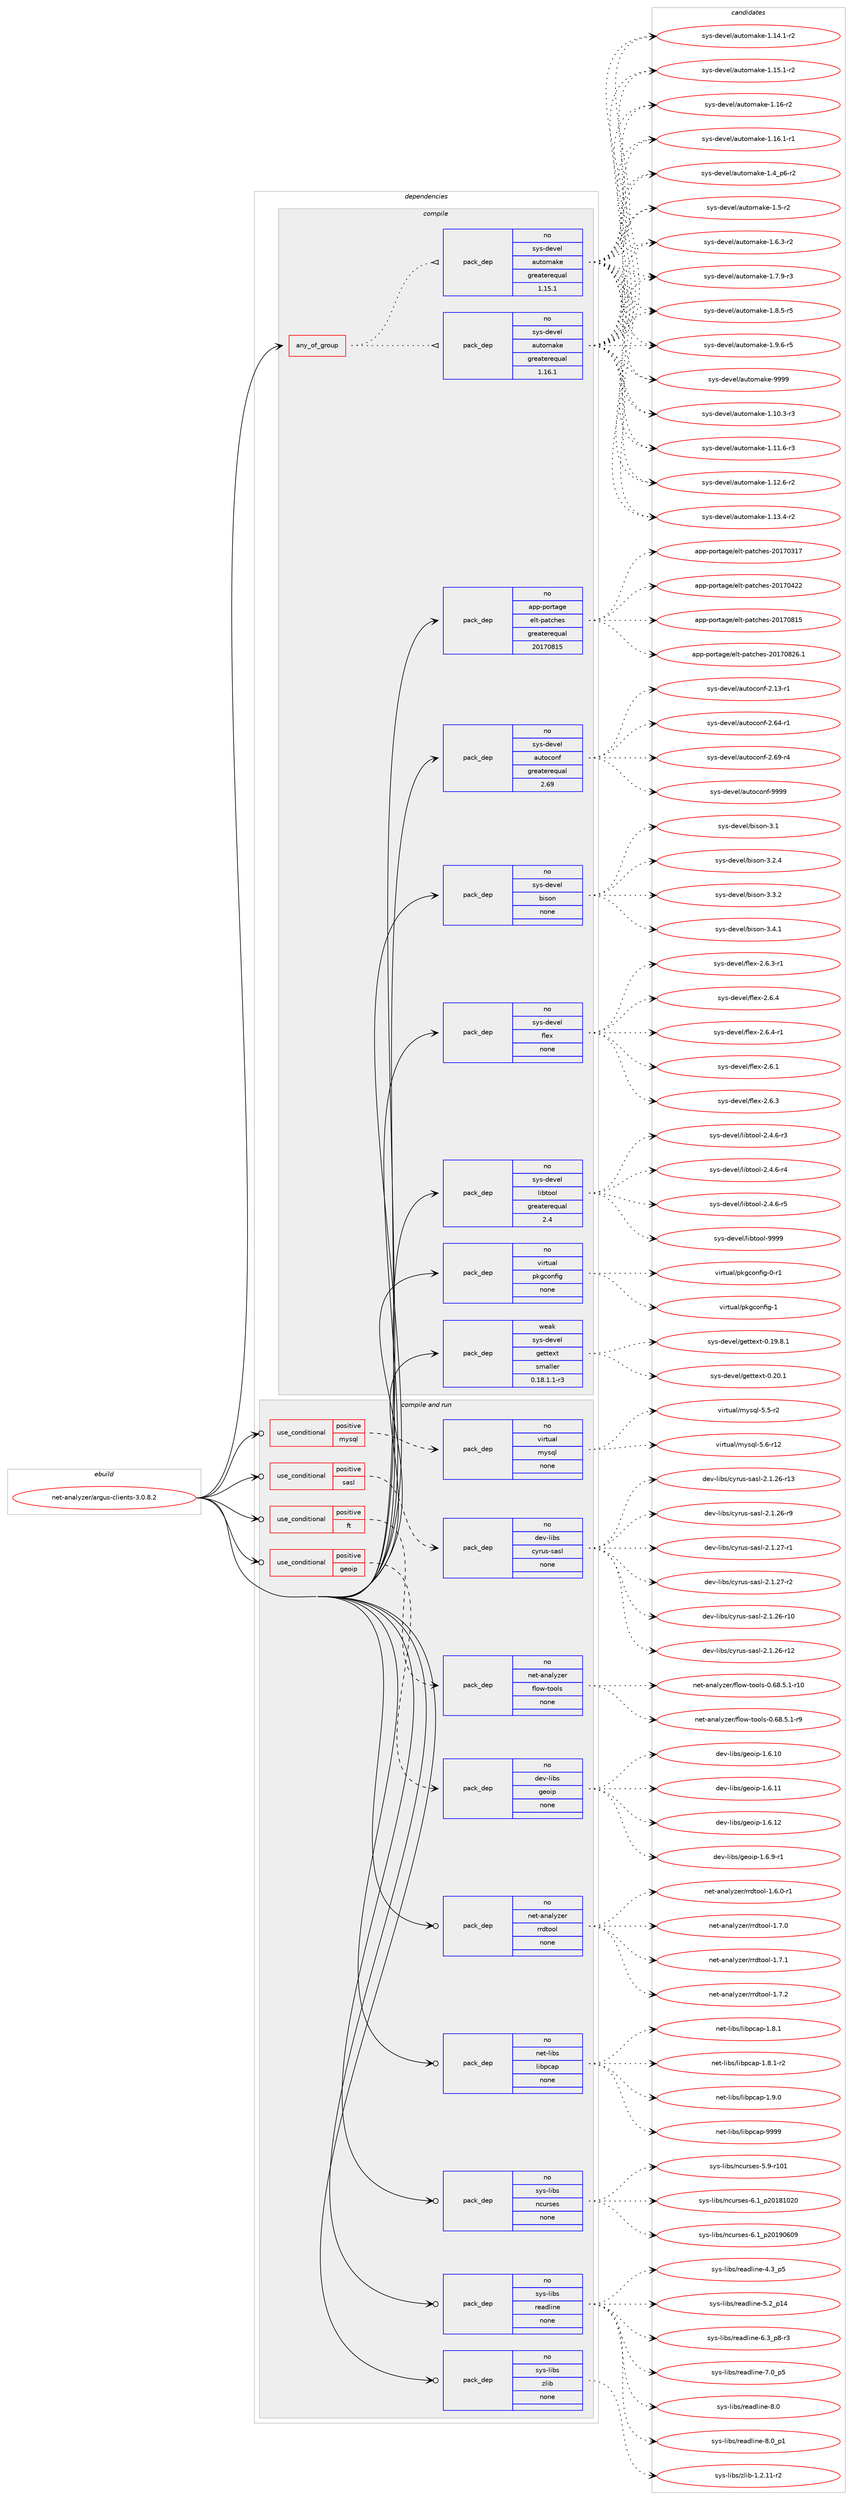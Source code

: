 digraph prolog {

# *************
# Graph options
# *************

newrank=true;
concentrate=true;
compound=true;
graph [rankdir=LR,fontname=Helvetica,fontsize=10,ranksep=1.5];#, ranksep=2.5, nodesep=0.2];
edge  [arrowhead=vee];
node  [fontname=Helvetica,fontsize=10];

# **********
# The ebuild
# **********

subgraph cluster_leftcol {
color=gray;
rank=same;
label=<<i>ebuild</i>>;
id [label="net-analyzer/argus-clients-3.0.8.2", color=red, width=4, href="../net-analyzer/argus-clients-3.0.8.2.svg"];
}

# ****************
# The dependencies
# ****************

subgraph cluster_midcol {
color=gray;
label=<<i>dependencies</i>>;
subgraph cluster_compile {
fillcolor="#eeeeee";
style=filled;
label=<<i>compile</i>>;
subgraph any5 {
dependency322 [label=<<TABLE BORDER="0" CELLBORDER="1" CELLSPACING="0" CELLPADDING="4"><TR><TD CELLPADDING="10">any_of_group</TD></TR></TABLE>>, shape=none, color=red];subgraph pack298 {
dependency323 [label=<<TABLE BORDER="0" CELLBORDER="1" CELLSPACING="0" CELLPADDING="4" WIDTH="220"><TR><TD ROWSPAN="6" CELLPADDING="30">pack_dep</TD></TR><TR><TD WIDTH="110">no</TD></TR><TR><TD>sys-devel</TD></TR><TR><TD>automake</TD></TR><TR><TD>greaterequal</TD></TR><TR><TD>1.16.1</TD></TR></TABLE>>, shape=none, color=blue];
}
dependency322:e -> dependency323:w [weight=20,style="dotted",arrowhead="oinv"];
subgraph pack299 {
dependency324 [label=<<TABLE BORDER="0" CELLBORDER="1" CELLSPACING="0" CELLPADDING="4" WIDTH="220"><TR><TD ROWSPAN="6" CELLPADDING="30">pack_dep</TD></TR><TR><TD WIDTH="110">no</TD></TR><TR><TD>sys-devel</TD></TR><TR><TD>automake</TD></TR><TR><TD>greaterequal</TD></TR><TR><TD>1.15.1</TD></TR></TABLE>>, shape=none, color=blue];
}
dependency322:e -> dependency324:w [weight=20,style="dotted",arrowhead="oinv"];
}
id:e -> dependency322:w [weight=20,style="solid",arrowhead="vee"];
subgraph pack300 {
dependency325 [label=<<TABLE BORDER="0" CELLBORDER="1" CELLSPACING="0" CELLPADDING="4" WIDTH="220"><TR><TD ROWSPAN="6" CELLPADDING="30">pack_dep</TD></TR><TR><TD WIDTH="110">no</TD></TR><TR><TD>app-portage</TD></TR><TR><TD>elt-patches</TD></TR><TR><TD>greaterequal</TD></TR><TR><TD>20170815</TD></TR></TABLE>>, shape=none, color=blue];
}
id:e -> dependency325:w [weight=20,style="solid",arrowhead="vee"];
subgraph pack301 {
dependency326 [label=<<TABLE BORDER="0" CELLBORDER="1" CELLSPACING="0" CELLPADDING="4" WIDTH="220"><TR><TD ROWSPAN="6" CELLPADDING="30">pack_dep</TD></TR><TR><TD WIDTH="110">no</TD></TR><TR><TD>sys-devel</TD></TR><TR><TD>autoconf</TD></TR><TR><TD>greaterequal</TD></TR><TR><TD>2.69</TD></TR></TABLE>>, shape=none, color=blue];
}
id:e -> dependency326:w [weight=20,style="solid",arrowhead="vee"];
subgraph pack302 {
dependency327 [label=<<TABLE BORDER="0" CELLBORDER="1" CELLSPACING="0" CELLPADDING="4" WIDTH="220"><TR><TD ROWSPAN="6" CELLPADDING="30">pack_dep</TD></TR><TR><TD WIDTH="110">no</TD></TR><TR><TD>sys-devel</TD></TR><TR><TD>bison</TD></TR><TR><TD>none</TD></TR><TR><TD></TD></TR></TABLE>>, shape=none, color=blue];
}
id:e -> dependency327:w [weight=20,style="solid",arrowhead="vee"];
subgraph pack303 {
dependency328 [label=<<TABLE BORDER="0" CELLBORDER="1" CELLSPACING="0" CELLPADDING="4" WIDTH="220"><TR><TD ROWSPAN="6" CELLPADDING="30">pack_dep</TD></TR><TR><TD WIDTH="110">no</TD></TR><TR><TD>sys-devel</TD></TR><TR><TD>flex</TD></TR><TR><TD>none</TD></TR><TR><TD></TD></TR></TABLE>>, shape=none, color=blue];
}
id:e -> dependency328:w [weight=20,style="solid",arrowhead="vee"];
subgraph pack304 {
dependency329 [label=<<TABLE BORDER="0" CELLBORDER="1" CELLSPACING="0" CELLPADDING="4" WIDTH="220"><TR><TD ROWSPAN="6" CELLPADDING="30">pack_dep</TD></TR><TR><TD WIDTH="110">no</TD></TR><TR><TD>sys-devel</TD></TR><TR><TD>libtool</TD></TR><TR><TD>greaterequal</TD></TR><TR><TD>2.4</TD></TR></TABLE>>, shape=none, color=blue];
}
id:e -> dependency329:w [weight=20,style="solid",arrowhead="vee"];
subgraph pack305 {
dependency330 [label=<<TABLE BORDER="0" CELLBORDER="1" CELLSPACING="0" CELLPADDING="4" WIDTH="220"><TR><TD ROWSPAN="6" CELLPADDING="30">pack_dep</TD></TR><TR><TD WIDTH="110">no</TD></TR><TR><TD>virtual</TD></TR><TR><TD>pkgconfig</TD></TR><TR><TD>none</TD></TR><TR><TD></TD></TR></TABLE>>, shape=none, color=blue];
}
id:e -> dependency330:w [weight=20,style="solid",arrowhead="vee"];
subgraph pack306 {
dependency331 [label=<<TABLE BORDER="0" CELLBORDER="1" CELLSPACING="0" CELLPADDING="4" WIDTH="220"><TR><TD ROWSPAN="6" CELLPADDING="30">pack_dep</TD></TR><TR><TD WIDTH="110">weak</TD></TR><TR><TD>sys-devel</TD></TR><TR><TD>gettext</TD></TR><TR><TD>smaller</TD></TR><TR><TD>0.18.1.1-r3</TD></TR></TABLE>>, shape=none, color=blue];
}
id:e -> dependency331:w [weight=20,style="solid",arrowhead="vee"];
}
subgraph cluster_compileandrun {
fillcolor="#eeeeee";
style=filled;
label=<<i>compile and run</i>>;
subgraph cond20 {
dependency332 [label=<<TABLE BORDER="0" CELLBORDER="1" CELLSPACING="0" CELLPADDING="4"><TR><TD ROWSPAN="3" CELLPADDING="10">use_conditional</TD></TR><TR><TD>positive</TD></TR><TR><TD>ft</TD></TR></TABLE>>, shape=none, color=red];
subgraph pack307 {
dependency333 [label=<<TABLE BORDER="0" CELLBORDER="1" CELLSPACING="0" CELLPADDING="4" WIDTH="220"><TR><TD ROWSPAN="6" CELLPADDING="30">pack_dep</TD></TR><TR><TD WIDTH="110">no</TD></TR><TR><TD>net-analyzer</TD></TR><TR><TD>flow-tools</TD></TR><TR><TD>none</TD></TR><TR><TD></TD></TR></TABLE>>, shape=none, color=blue];
}
dependency332:e -> dependency333:w [weight=20,style="dashed",arrowhead="vee"];
}
id:e -> dependency332:w [weight=20,style="solid",arrowhead="odotvee"];
subgraph cond21 {
dependency334 [label=<<TABLE BORDER="0" CELLBORDER="1" CELLSPACING="0" CELLPADDING="4"><TR><TD ROWSPAN="3" CELLPADDING="10">use_conditional</TD></TR><TR><TD>positive</TD></TR><TR><TD>geoip</TD></TR></TABLE>>, shape=none, color=red];
subgraph pack308 {
dependency335 [label=<<TABLE BORDER="0" CELLBORDER="1" CELLSPACING="0" CELLPADDING="4" WIDTH="220"><TR><TD ROWSPAN="6" CELLPADDING="30">pack_dep</TD></TR><TR><TD WIDTH="110">no</TD></TR><TR><TD>dev-libs</TD></TR><TR><TD>geoip</TD></TR><TR><TD>none</TD></TR><TR><TD></TD></TR></TABLE>>, shape=none, color=blue];
}
dependency334:e -> dependency335:w [weight=20,style="dashed",arrowhead="vee"];
}
id:e -> dependency334:w [weight=20,style="solid",arrowhead="odotvee"];
subgraph cond22 {
dependency336 [label=<<TABLE BORDER="0" CELLBORDER="1" CELLSPACING="0" CELLPADDING="4"><TR><TD ROWSPAN="3" CELLPADDING="10">use_conditional</TD></TR><TR><TD>positive</TD></TR><TR><TD>mysql</TD></TR></TABLE>>, shape=none, color=red];
subgraph pack309 {
dependency337 [label=<<TABLE BORDER="0" CELLBORDER="1" CELLSPACING="0" CELLPADDING="4" WIDTH="220"><TR><TD ROWSPAN="6" CELLPADDING="30">pack_dep</TD></TR><TR><TD WIDTH="110">no</TD></TR><TR><TD>virtual</TD></TR><TR><TD>mysql</TD></TR><TR><TD>none</TD></TR><TR><TD></TD></TR></TABLE>>, shape=none, color=blue];
}
dependency336:e -> dependency337:w [weight=20,style="dashed",arrowhead="vee"];
}
id:e -> dependency336:w [weight=20,style="solid",arrowhead="odotvee"];
subgraph cond23 {
dependency338 [label=<<TABLE BORDER="0" CELLBORDER="1" CELLSPACING="0" CELLPADDING="4"><TR><TD ROWSPAN="3" CELLPADDING="10">use_conditional</TD></TR><TR><TD>positive</TD></TR><TR><TD>sasl</TD></TR></TABLE>>, shape=none, color=red];
subgraph pack310 {
dependency339 [label=<<TABLE BORDER="0" CELLBORDER="1" CELLSPACING="0" CELLPADDING="4" WIDTH="220"><TR><TD ROWSPAN="6" CELLPADDING="30">pack_dep</TD></TR><TR><TD WIDTH="110">no</TD></TR><TR><TD>dev-libs</TD></TR><TR><TD>cyrus-sasl</TD></TR><TR><TD>none</TD></TR><TR><TD></TD></TR></TABLE>>, shape=none, color=blue];
}
dependency338:e -> dependency339:w [weight=20,style="dashed",arrowhead="vee"];
}
id:e -> dependency338:w [weight=20,style="solid",arrowhead="odotvee"];
subgraph pack311 {
dependency340 [label=<<TABLE BORDER="0" CELLBORDER="1" CELLSPACING="0" CELLPADDING="4" WIDTH="220"><TR><TD ROWSPAN="6" CELLPADDING="30">pack_dep</TD></TR><TR><TD WIDTH="110">no</TD></TR><TR><TD>net-analyzer</TD></TR><TR><TD>rrdtool</TD></TR><TR><TD>none</TD></TR><TR><TD></TD></TR></TABLE>>, shape=none, color=blue];
}
id:e -> dependency340:w [weight=20,style="solid",arrowhead="odotvee"];
subgraph pack312 {
dependency341 [label=<<TABLE BORDER="0" CELLBORDER="1" CELLSPACING="0" CELLPADDING="4" WIDTH="220"><TR><TD ROWSPAN="6" CELLPADDING="30">pack_dep</TD></TR><TR><TD WIDTH="110">no</TD></TR><TR><TD>net-libs</TD></TR><TR><TD>libpcap</TD></TR><TR><TD>none</TD></TR><TR><TD></TD></TR></TABLE>>, shape=none, color=blue];
}
id:e -> dependency341:w [weight=20,style="solid",arrowhead="odotvee"];
subgraph pack313 {
dependency342 [label=<<TABLE BORDER="0" CELLBORDER="1" CELLSPACING="0" CELLPADDING="4" WIDTH="220"><TR><TD ROWSPAN="6" CELLPADDING="30">pack_dep</TD></TR><TR><TD WIDTH="110">no</TD></TR><TR><TD>sys-libs</TD></TR><TR><TD>ncurses</TD></TR><TR><TD>none</TD></TR><TR><TD></TD></TR></TABLE>>, shape=none, color=blue];
}
id:e -> dependency342:w [weight=20,style="solid",arrowhead="odotvee"];
subgraph pack314 {
dependency343 [label=<<TABLE BORDER="0" CELLBORDER="1" CELLSPACING="0" CELLPADDING="4" WIDTH="220"><TR><TD ROWSPAN="6" CELLPADDING="30">pack_dep</TD></TR><TR><TD WIDTH="110">no</TD></TR><TR><TD>sys-libs</TD></TR><TR><TD>readline</TD></TR><TR><TD>none</TD></TR><TR><TD></TD></TR></TABLE>>, shape=none, color=blue];
}
id:e -> dependency343:w [weight=20,style="solid",arrowhead="odotvee"];
subgraph pack315 {
dependency344 [label=<<TABLE BORDER="0" CELLBORDER="1" CELLSPACING="0" CELLPADDING="4" WIDTH="220"><TR><TD ROWSPAN="6" CELLPADDING="30">pack_dep</TD></TR><TR><TD WIDTH="110">no</TD></TR><TR><TD>sys-libs</TD></TR><TR><TD>zlib</TD></TR><TR><TD>none</TD></TR><TR><TD></TD></TR></TABLE>>, shape=none, color=blue];
}
id:e -> dependency344:w [weight=20,style="solid",arrowhead="odotvee"];
}
subgraph cluster_run {
fillcolor="#eeeeee";
style=filled;
label=<<i>run</i>>;
}
}

# **************
# The candidates
# **************

subgraph cluster_choices {
rank=same;
color=gray;
label=<<i>candidates</i>>;

subgraph choice298 {
color=black;
nodesep=1;
choice11512111545100101118101108479711711611110997107101454946494846514511451 [label="sys-devel/automake-1.10.3-r3", color=red, width=4,href="../sys-devel/automake-1.10.3-r3.svg"];
choice11512111545100101118101108479711711611110997107101454946494946544511451 [label="sys-devel/automake-1.11.6-r3", color=red, width=4,href="../sys-devel/automake-1.11.6-r3.svg"];
choice11512111545100101118101108479711711611110997107101454946495046544511450 [label="sys-devel/automake-1.12.6-r2", color=red, width=4,href="../sys-devel/automake-1.12.6-r2.svg"];
choice11512111545100101118101108479711711611110997107101454946495146524511450 [label="sys-devel/automake-1.13.4-r2", color=red, width=4,href="../sys-devel/automake-1.13.4-r2.svg"];
choice11512111545100101118101108479711711611110997107101454946495246494511450 [label="sys-devel/automake-1.14.1-r2", color=red, width=4,href="../sys-devel/automake-1.14.1-r2.svg"];
choice11512111545100101118101108479711711611110997107101454946495346494511450 [label="sys-devel/automake-1.15.1-r2", color=red, width=4,href="../sys-devel/automake-1.15.1-r2.svg"];
choice1151211154510010111810110847971171161111099710710145494649544511450 [label="sys-devel/automake-1.16-r2", color=red, width=4,href="../sys-devel/automake-1.16-r2.svg"];
choice11512111545100101118101108479711711611110997107101454946495446494511449 [label="sys-devel/automake-1.16.1-r1", color=red, width=4,href="../sys-devel/automake-1.16.1-r1.svg"];
choice115121115451001011181011084797117116111109971071014549465295112544511450 [label="sys-devel/automake-1.4_p6-r2", color=red, width=4,href="../sys-devel/automake-1.4_p6-r2.svg"];
choice11512111545100101118101108479711711611110997107101454946534511450 [label="sys-devel/automake-1.5-r2", color=red, width=4,href="../sys-devel/automake-1.5-r2.svg"];
choice115121115451001011181011084797117116111109971071014549465446514511450 [label="sys-devel/automake-1.6.3-r2", color=red, width=4,href="../sys-devel/automake-1.6.3-r2.svg"];
choice115121115451001011181011084797117116111109971071014549465546574511451 [label="sys-devel/automake-1.7.9-r3", color=red, width=4,href="../sys-devel/automake-1.7.9-r3.svg"];
choice115121115451001011181011084797117116111109971071014549465646534511453 [label="sys-devel/automake-1.8.5-r5", color=red, width=4,href="../sys-devel/automake-1.8.5-r5.svg"];
choice115121115451001011181011084797117116111109971071014549465746544511453 [label="sys-devel/automake-1.9.6-r5", color=red, width=4,href="../sys-devel/automake-1.9.6-r5.svg"];
choice115121115451001011181011084797117116111109971071014557575757 [label="sys-devel/automake-9999", color=red, width=4,href="../sys-devel/automake-9999.svg"];
dependency323:e -> choice11512111545100101118101108479711711611110997107101454946494846514511451:w [style=dotted,weight="100"];
dependency323:e -> choice11512111545100101118101108479711711611110997107101454946494946544511451:w [style=dotted,weight="100"];
dependency323:e -> choice11512111545100101118101108479711711611110997107101454946495046544511450:w [style=dotted,weight="100"];
dependency323:e -> choice11512111545100101118101108479711711611110997107101454946495146524511450:w [style=dotted,weight="100"];
dependency323:e -> choice11512111545100101118101108479711711611110997107101454946495246494511450:w [style=dotted,weight="100"];
dependency323:e -> choice11512111545100101118101108479711711611110997107101454946495346494511450:w [style=dotted,weight="100"];
dependency323:e -> choice1151211154510010111810110847971171161111099710710145494649544511450:w [style=dotted,weight="100"];
dependency323:e -> choice11512111545100101118101108479711711611110997107101454946495446494511449:w [style=dotted,weight="100"];
dependency323:e -> choice115121115451001011181011084797117116111109971071014549465295112544511450:w [style=dotted,weight="100"];
dependency323:e -> choice11512111545100101118101108479711711611110997107101454946534511450:w [style=dotted,weight="100"];
dependency323:e -> choice115121115451001011181011084797117116111109971071014549465446514511450:w [style=dotted,weight="100"];
dependency323:e -> choice115121115451001011181011084797117116111109971071014549465546574511451:w [style=dotted,weight="100"];
dependency323:e -> choice115121115451001011181011084797117116111109971071014549465646534511453:w [style=dotted,weight="100"];
dependency323:e -> choice115121115451001011181011084797117116111109971071014549465746544511453:w [style=dotted,weight="100"];
dependency323:e -> choice115121115451001011181011084797117116111109971071014557575757:w [style=dotted,weight="100"];
}
subgraph choice299 {
color=black;
nodesep=1;
choice11512111545100101118101108479711711611110997107101454946494846514511451 [label="sys-devel/automake-1.10.3-r3", color=red, width=4,href="../sys-devel/automake-1.10.3-r3.svg"];
choice11512111545100101118101108479711711611110997107101454946494946544511451 [label="sys-devel/automake-1.11.6-r3", color=red, width=4,href="../sys-devel/automake-1.11.6-r3.svg"];
choice11512111545100101118101108479711711611110997107101454946495046544511450 [label="sys-devel/automake-1.12.6-r2", color=red, width=4,href="../sys-devel/automake-1.12.6-r2.svg"];
choice11512111545100101118101108479711711611110997107101454946495146524511450 [label="sys-devel/automake-1.13.4-r2", color=red, width=4,href="../sys-devel/automake-1.13.4-r2.svg"];
choice11512111545100101118101108479711711611110997107101454946495246494511450 [label="sys-devel/automake-1.14.1-r2", color=red, width=4,href="../sys-devel/automake-1.14.1-r2.svg"];
choice11512111545100101118101108479711711611110997107101454946495346494511450 [label="sys-devel/automake-1.15.1-r2", color=red, width=4,href="../sys-devel/automake-1.15.1-r2.svg"];
choice1151211154510010111810110847971171161111099710710145494649544511450 [label="sys-devel/automake-1.16-r2", color=red, width=4,href="../sys-devel/automake-1.16-r2.svg"];
choice11512111545100101118101108479711711611110997107101454946495446494511449 [label="sys-devel/automake-1.16.1-r1", color=red, width=4,href="../sys-devel/automake-1.16.1-r1.svg"];
choice115121115451001011181011084797117116111109971071014549465295112544511450 [label="sys-devel/automake-1.4_p6-r2", color=red, width=4,href="../sys-devel/automake-1.4_p6-r2.svg"];
choice11512111545100101118101108479711711611110997107101454946534511450 [label="sys-devel/automake-1.5-r2", color=red, width=4,href="../sys-devel/automake-1.5-r2.svg"];
choice115121115451001011181011084797117116111109971071014549465446514511450 [label="sys-devel/automake-1.6.3-r2", color=red, width=4,href="../sys-devel/automake-1.6.3-r2.svg"];
choice115121115451001011181011084797117116111109971071014549465546574511451 [label="sys-devel/automake-1.7.9-r3", color=red, width=4,href="../sys-devel/automake-1.7.9-r3.svg"];
choice115121115451001011181011084797117116111109971071014549465646534511453 [label="sys-devel/automake-1.8.5-r5", color=red, width=4,href="../sys-devel/automake-1.8.5-r5.svg"];
choice115121115451001011181011084797117116111109971071014549465746544511453 [label="sys-devel/automake-1.9.6-r5", color=red, width=4,href="../sys-devel/automake-1.9.6-r5.svg"];
choice115121115451001011181011084797117116111109971071014557575757 [label="sys-devel/automake-9999", color=red, width=4,href="../sys-devel/automake-9999.svg"];
dependency324:e -> choice11512111545100101118101108479711711611110997107101454946494846514511451:w [style=dotted,weight="100"];
dependency324:e -> choice11512111545100101118101108479711711611110997107101454946494946544511451:w [style=dotted,weight="100"];
dependency324:e -> choice11512111545100101118101108479711711611110997107101454946495046544511450:w [style=dotted,weight="100"];
dependency324:e -> choice11512111545100101118101108479711711611110997107101454946495146524511450:w [style=dotted,weight="100"];
dependency324:e -> choice11512111545100101118101108479711711611110997107101454946495246494511450:w [style=dotted,weight="100"];
dependency324:e -> choice11512111545100101118101108479711711611110997107101454946495346494511450:w [style=dotted,weight="100"];
dependency324:e -> choice1151211154510010111810110847971171161111099710710145494649544511450:w [style=dotted,weight="100"];
dependency324:e -> choice11512111545100101118101108479711711611110997107101454946495446494511449:w [style=dotted,weight="100"];
dependency324:e -> choice115121115451001011181011084797117116111109971071014549465295112544511450:w [style=dotted,weight="100"];
dependency324:e -> choice11512111545100101118101108479711711611110997107101454946534511450:w [style=dotted,weight="100"];
dependency324:e -> choice115121115451001011181011084797117116111109971071014549465446514511450:w [style=dotted,weight="100"];
dependency324:e -> choice115121115451001011181011084797117116111109971071014549465546574511451:w [style=dotted,weight="100"];
dependency324:e -> choice115121115451001011181011084797117116111109971071014549465646534511453:w [style=dotted,weight="100"];
dependency324:e -> choice115121115451001011181011084797117116111109971071014549465746544511453:w [style=dotted,weight="100"];
dependency324:e -> choice115121115451001011181011084797117116111109971071014557575757:w [style=dotted,weight="100"];
}
subgraph choice300 {
color=black;
nodesep=1;
choice97112112451121111141169710310147101108116451129711699104101115455048495548514955 [label="app-portage/elt-patches-20170317", color=red, width=4,href="../app-portage/elt-patches-20170317.svg"];
choice97112112451121111141169710310147101108116451129711699104101115455048495548525050 [label="app-portage/elt-patches-20170422", color=red, width=4,href="../app-portage/elt-patches-20170422.svg"];
choice97112112451121111141169710310147101108116451129711699104101115455048495548564953 [label="app-portage/elt-patches-20170815", color=red, width=4,href="../app-portage/elt-patches-20170815.svg"];
choice971121124511211111411697103101471011081164511297116991041011154550484955485650544649 [label="app-portage/elt-patches-20170826.1", color=red, width=4,href="../app-portage/elt-patches-20170826.1.svg"];
dependency325:e -> choice97112112451121111141169710310147101108116451129711699104101115455048495548514955:w [style=dotted,weight="100"];
dependency325:e -> choice97112112451121111141169710310147101108116451129711699104101115455048495548525050:w [style=dotted,weight="100"];
dependency325:e -> choice97112112451121111141169710310147101108116451129711699104101115455048495548564953:w [style=dotted,weight="100"];
dependency325:e -> choice971121124511211111411697103101471011081164511297116991041011154550484955485650544649:w [style=dotted,weight="100"];
}
subgraph choice301 {
color=black;
nodesep=1;
choice1151211154510010111810110847971171161119911111010245504649514511449 [label="sys-devel/autoconf-2.13-r1", color=red, width=4,href="../sys-devel/autoconf-2.13-r1.svg"];
choice1151211154510010111810110847971171161119911111010245504654524511449 [label="sys-devel/autoconf-2.64-r1", color=red, width=4,href="../sys-devel/autoconf-2.64-r1.svg"];
choice1151211154510010111810110847971171161119911111010245504654574511452 [label="sys-devel/autoconf-2.69-r4", color=red, width=4,href="../sys-devel/autoconf-2.69-r4.svg"];
choice115121115451001011181011084797117116111991111101024557575757 [label="sys-devel/autoconf-9999", color=red, width=4,href="../sys-devel/autoconf-9999.svg"];
dependency326:e -> choice1151211154510010111810110847971171161119911111010245504649514511449:w [style=dotted,weight="100"];
dependency326:e -> choice1151211154510010111810110847971171161119911111010245504654524511449:w [style=dotted,weight="100"];
dependency326:e -> choice1151211154510010111810110847971171161119911111010245504654574511452:w [style=dotted,weight="100"];
dependency326:e -> choice115121115451001011181011084797117116111991111101024557575757:w [style=dotted,weight="100"];
}
subgraph choice302 {
color=black;
nodesep=1;
choice11512111545100101118101108479810511511111045514649 [label="sys-devel/bison-3.1", color=red, width=4,href="../sys-devel/bison-3.1.svg"];
choice115121115451001011181011084798105115111110455146504652 [label="sys-devel/bison-3.2.4", color=red, width=4,href="../sys-devel/bison-3.2.4.svg"];
choice115121115451001011181011084798105115111110455146514650 [label="sys-devel/bison-3.3.2", color=red, width=4,href="../sys-devel/bison-3.3.2.svg"];
choice115121115451001011181011084798105115111110455146524649 [label="sys-devel/bison-3.4.1", color=red, width=4,href="../sys-devel/bison-3.4.1.svg"];
dependency327:e -> choice11512111545100101118101108479810511511111045514649:w [style=dotted,weight="100"];
dependency327:e -> choice115121115451001011181011084798105115111110455146504652:w [style=dotted,weight="100"];
dependency327:e -> choice115121115451001011181011084798105115111110455146514650:w [style=dotted,weight="100"];
dependency327:e -> choice115121115451001011181011084798105115111110455146524649:w [style=dotted,weight="100"];
}
subgraph choice303 {
color=black;
nodesep=1;
choice1151211154510010111810110847102108101120455046544649 [label="sys-devel/flex-2.6.1", color=red, width=4,href="../sys-devel/flex-2.6.1.svg"];
choice1151211154510010111810110847102108101120455046544651 [label="sys-devel/flex-2.6.3", color=red, width=4,href="../sys-devel/flex-2.6.3.svg"];
choice11512111545100101118101108471021081011204550465446514511449 [label="sys-devel/flex-2.6.3-r1", color=red, width=4,href="../sys-devel/flex-2.6.3-r1.svg"];
choice1151211154510010111810110847102108101120455046544652 [label="sys-devel/flex-2.6.4", color=red, width=4,href="../sys-devel/flex-2.6.4.svg"];
choice11512111545100101118101108471021081011204550465446524511449 [label="sys-devel/flex-2.6.4-r1", color=red, width=4,href="../sys-devel/flex-2.6.4-r1.svg"];
dependency328:e -> choice1151211154510010111810110847102108101120455046544649:w [style=dotted,weight="100"];
dependency328:e -> choice1151211154510010111810110847102108101120455046544651:w [style=dotted,weight="100"];
dependency328:e -> choice11512111545100101118101108471021081011204550465446514511449:w [style=dotted,weight="100"];
dependency328:e -> choice1151211154510010111810110847102108101120455046544652:w [style=dotted,weight="100"];
dependency328:e -> choice11512111545100101118101108471021081011204550465446524511449:w [style=dotted,weight="100"];
}
subgraph choice304 {
color=black;
nodesep=1;
choice1151211154510010111810110847108105981161111111084550465246544511451 [label="sys-devel/libtool-2.4.6-r3", color=red, width=4,href="../sys-devel/libtool-2.4.6-r3.svg"];
choice1151211154510010111810110847108105981161111111084550465246544511452 [label="sys-devel/libtool-2.4.6-r4", color=red, width=4,href="../sys-devel/libtool-2.4.6-r4.svg"];
choice1151211154510010111810110847108105981161111111084550465246544511453 [label="sys-devel/libtool-2.4.6-r5", color=red, width=4,href="../sys-devel/libtool-2.4.6-r5.svg"];
choice1151211154510010111810110847108105981161111111084557575757 [label="sys-devel/libtool-9999", color=red, width=4,href="../sys-devel/libtool-9999.svg"];
dependency329:e -> choice1151211154510010111810110847108105981161111111084550465246544511451:w [style=dotted,weight="100"];
dependency329:e -> choice1151211154510010111810110847108105981161111111084550465246544511452:w [style=dotted,weight="100"];
dependency329:e -> choice1151211154510010111810110847108105981161111111084550465246544511453:w [style=dotted,weight="100"];
dependency329:e -> choice1151211154510010111810110847108105981161111111084557575757:w [style=dotted,weight="100"];
}
subgraph choice305 {
color=black;
nodesep=1;
choice11810511411611797108471121071039911111010210510345484511449 [label="virtual/pkgconfig-0-r1", color=red, width=4,href="../virtual/pkgconfig-0-r1.svg"];
choice1181051141161179710847112107103991111101021051034549 [label="virtual/pkgconfig-1", color=red, width=4,href="../virtual/pkgconfig-1.svg"];
dependency330:e -> choice11810511411611797108471121071039911111010210510345484511449:w [style=dotted,weight="100"];
dependency330:e -> choice1181051141161179710847112107103991111101021051034549:w [style=dotted,weight="100"];
}
subgraph choice306 {
color=black;
nodesep=1;
choice1151211154510010111810110847103101116116101120116454846495746564649 [label="sys-devel/gettext-0.19.8.1", color=red, width=4,href="../sys-devel/gettext-0.19.8.1.svg"];
choice115121115451001011181011084710310111611610112011645484650484649 [label="sys-devel/gettext-0.20.1", color=red, width=4,href="../sys-devel/gettext-0.20.1.svg"];
dependency331:e -> choice1151211154510010111810110847103101116116101120116454846495746564649:w [style=dotted,weight="100"];
dependency331:e -> choice115121115451001011181011084710310111611610112011645484650484649:w [style=dotted,weight="100"];
}
subgraph choice307 {
color=black;
nodesep=1;
choice1101011164597110971081211221011144710210811111945116111111108115454846545646534649451144948 [label="net-analyzer/flow-tools-0.68.5.1-r10", color=red, width=4,href="../net-analyzer/flow-tools-0.68.5.1-r10.svg"];
choice11010111645971109710812112210111447102108111119451161111111081154548465456465346494511457 [label="net-analyzer/flow-tools-0.68.5.1-r9", color=red, width=4,href="../net-analyzer/flow-tools-0.68.5.1-r9.svg"];
dependency333:e -> choice1101011164597110971081211221011144710210811111945116111111108115454846545646534649451144948:w [style=dotted,weight="100"];
dependency333:e -> choice11010111645971109710812112210111447102108111119451161111111081154548465456465346494511457:w [style=dotted,weight="100"];
}
subgraph choice308 {
color=black;
nodesep=1;
choice10010111845108105981154710310111110511245494654464948 [label="dev-libs/geoip-1.6.10", color=red, width=4,href="../dev-libs/geoip-1.6.10.svg"];
choice10010111845108105981154710310111110511245494654464949 [label="dev-libs/geoip-1.6.11", color=red, width=4,href="../dev-libs/geoip-1.6.11.svg"];
choice10010111845108105981154710310111110511245494654464950 [label="dev-libs/geoip-1.6.12", color=red, width=4,href="../dev-libs/geoip-1.6.12.svg"];
choice1001011184510810598115471031011111051124549465446574511449 [label="dev-libs/geoip-1.6.9-r1", color=red, width=4,href="../dev-libs/geoip-1.6.9-r1.svg"];
dependency335:e -> choice10010111845108105981154710310111110511245494654464948:w [style=dotted,weight="100"];
dependency335:e -> choice10010111845108105981154710310111110511245494654464949:w [style=dotted,weight="100"];
dependency335:e -> choice10010111845108105981154710310111110511245494654464950:w [style=dotted,weight="100"];
dependency335:e -> choice1001011184510810598115471031011111051124549465446574511449:w [style=dotted,weight="100"];
}
subgraph choice309 {
color=black;
nodesep=1;
choice1181051141161179710847109121115113108455346534511450 [label="virtual/mysql-5.5-r2", color=red, width=4,href="../virtual/mysql-5.5-r2.svg"];
choice118105114116117971084710912111511310845534654451144950 [label="virtual/mysql-5.6-r12", color=red, width=4,href="../virtual/mysql-5.6-r12.svg"];
dependency337:e -> choice1181051141161179710847109121115113108455346534511450:w [style=dotted,weight="100"];
dependency337:e -> choice118105114116117971084710912111511310845534654451144950:w [style=dotted,weight="100"];
}
subgraph choice310 {
color=black;
nodesep=1;
choice10010111845108105981154799121114117115451159711510845504649465054451144948 [label="dev-libs/cyrus-sasl-2.1.26-r10", color=red, width=4,href="../dev-libs/cyrus-sasl-2.1.26-r10.svg"];
choice10010111845108105981154799121114117115451159711510845504649465054451144950 [label="dev-libs/cyrus-sasl-2.1.26-r12", color=red, width=4,href="../dev-libs/cyrus-sasl-2.1.26-r12.svg"];
choice10010111845108105981154799121114117115451159711510845504649465054451144951 [label="dev-libs/cyrus-sasl-2.1.26-r13", color=red, width=4,href="../dev-libs/cyrus-sasl-2.1.26-r13.svg"];
choice100101118451081059811547991211141171154511597115108455046494650544511457 [label="dev-libs/cyrus-sasl-2.1.26-r9", color=red, width=4,href="../dev-libs/cyrus-sasl-2.1.26-r9.svg"];
choice100101118451081059811547991211141171154511597115108455046494650554511449 [label="dev-libs/cyrus-sasl-2.1.27-r1", color=red, width=4,href="../dev-libs/cyrus-sasl-2.1.27-r1.svg"];
choice100101118451081059811547991211141171154511597115108455046494650554511450 [label="dev-libs/cyrus-sasl-2.1.27-r2", color=red, width=4,href="../dev-libs/cyrus-sasl-2.1.27-r2.svg"];
dependency339:e -> choice10010111845108105981154799121114117115451159711510845504649465054451144948:w [style=dotted,weight="100"];
dependency339:e -> choice10010111845108105981154799121114117115451159711510845504649465054451144950:w [style=dotted,weight="100"];
dependency339:e -> choice10010111845108105981154799121114117115451159711510845504649465054451144951:w [style=dotted,weight="100"];
dependency339:e -> choice100101118451081059811547991211141171154511597115108455046494650544511457:w [style=dotted,weight="100"];
dependency339:e -> choice100101118451081059811547991211141171154511597115108455046494650554511449:w [style=dotted,weight="100"];
dependency339:e -> choice100101118451081059811547991211141171154511597115108455046494650554511450:w [style=dotted,weight="100"];
}
subgraph choice311 {
color=black;
nodesep=1;
choice110101116459711097108121122101114471141141001161111111084549465446484511449 [label="net-analyzer/rrdtool-1.6.0-r1", color=red, width=4,href="../net-analyzer/rrdtool-1.6.0-r1.svg"];
choice11010111645971109710812112210111447114114100116111111108454946554648 [label="net-analyzer/rrdtool-1.7.0", color=red, width=4,href="../net-analyzer/rrdtool-1.7.0.svg"];
choice11010111645971109710812112210111447114114100116111111108454946554649 [label="net-analyzer/rrdtool-1.7.1", color=red, width=4,href="../net-analyzer/rrdtool-1.7.1.svg"];
choice11010111645971109710812112210111447114114100116111111108454946554650 [label="net-analyzer/rrdtool-1.7.2", color=red, width=4,href="../net-analyzer/rrdtool-1.7.2.svg"];
dependency340:e -> choice110101116459711097108121122101114471141141001161111111084549465446484511449:w [style=dotted,weight="100"];
dependency340:e -> choice11010111645971109710812112210111447114114100116111111108454946554648:w [style=dotted,weight="100"];
dependency340:e -> choice11010111645971109710812112210111447114114100116111111108454946554649:w [style=dotted,weight="100"];
dependency340:e -> choice11010111645971109710812112210111447114114100116111111108454946554650:w [style=dotted,weight="100"];
}
subgraph choice312 {
color=black;
nodesep=1;
choice110101116451081059811547108105981129997112454946564649 [label="net-libs/libpcap-1.8.1", color=red, width=4,href="../net-libs/libpcap-1.8.1.svg"];
choice1101011164510810598115471081059811299971124549465646494511450 [label="net-libs/libpcap-1.8.1-r2", color=red, width=4,href="../net-libs/libpcap-1.8.1-r2.svg"];
choice110101116451081059811547108105981129997112454946574648 [label="net-libs/libpcap-1.9.0", color=red, width=4,href="../net-libs/libpcap-1.9.0.svg"];
choice1101011164510810598115471081059811299971124557575757 [label="net-libs/libpcap-9999", color=red, width=4,href="../net-libs/libpcap-9999.svg"];
dependency341:e -> choice110101116451081059811547108105981129997112454946564649:w [style=dotted,weight="100"];
dependency341:e -> choice1101011164510810598115471081059811299971124549465646494511450:w [style=dotted,weight="100"];
dependency341:e -> choice110101116451081059811547108105981129997112454946574648:w [style=dotted,weight="100"];
dependency341:e -> choice1101011164510810598115471081059811299971124557575757:w [style=dotted,weight="100"];
}
subgraph choice313 {
color=black;
nodesep=1;
choice115121115451081059811547110991171141151011154553465745114494849 [label="sys-libs/ncurses-5.9-r101", color=red, width=4,href="../sys-libs/ncurses-5.9-r101.svg"];
choice1151211154510810598115471109911711411510111545544649951125048495649485048 [label="sys-libs/ncurses-6.1_p20181020", color=red, width=4,href="../sys-libs/ncurses-6.1_p20181020.svg"];
choice1151211154510810598115471109911711411510111545544649951125048495748544857 [label="sys-libs/ncurses-6.1_p20190609", color=red, width=4,href="../sys-libs/ncurses-6.1_p20190609.svg"];
dependency342:e -> choice115121115451081059811547110991171141151011154553465745114494849:w [style=dotted,weight="100"];
dependency342:e -> choice1151211154510810598115471109911711411510111545544649951125048495649485048:w [style=dotted,weight="100"];
dependency342:e -> choice1151211154510810598115471109911711411510111545544649951125048495748544857:w [style=dotted,weight="100"];
}
subgraph choice314 {
color=black;
nodesep=1;
choice11512111545108105981154711410197100108105110101455246519511253 [label="sys-libs/readline-4.3_p5", color=red, width=4,href="../sys-libs/readline-4.3_p5.svg"];
choice1151211154510810598115471141019710010810511010145534650951124952 [label="sys-libs/readline-5.2_p14", color=red, width=4,href="../sys-libs/readline-5.2_p14.svg"];
choice115121115451081059811547114101971001081051101014554465195112564511451 [label="sys-libs/readline-6.3_p8-r3", color=red, width=4,href="../sys-libs/readline-6.3_p8-r3.svg"];
choice11512111545108105981154711410197100108105110101455546489511253 [label="sys-libs/readline-7.0_p5", color=red, width=4,href="../sys-libs/readline-7.0_p5.svg"];
choice1151211154510810598115471141019710010810511010145564648 [label="sys-libs/readline-8.0", color=red, width=4,href="../sys-libs/readline-8.0.svg"];
choice11512111545108105981154711410197100108105110101455646489511249 [label="sys-libs/readline-8.0_p1", color=red, width=4,href="../sys-libs/readline-8.0_p1.svg"];
dependency343:e -> choice11512111545108105981154711410197100108105110101455246519511253:w [style=dotted,weight="100"];
dependency343:e -> choice1151211154510810598115471141019710010810511010145534650951124952:w [style=dotted,weight="100"];
dependency343:e -> choice115121115451081059811547114101971001081051101014554465195112564511451:w [style=dotted,weight="100"];
dependency343:e -> choice11512111545108105981154711410197100108105110101455546489511253:w [style=dotted,weight="100"];
dependency343:e -> choice1151211154510810598115471141019710010810511010145564648:w [style=dotted,weight="100"];
dependency343:e -> choice11512111545108105981154711410197100108105110101455646489511249:w [style=dotted,weight="100"];
}
subgraph choice315 {
color=black;
nodesep=1;
choice11512111545108105981154712210810598454946504649494511450 [label="sys-libs/zlib-1.2.11-r2", color=red, width=4,href="../sys-libs/zlib-1.2.11-r2.svg"];
dependency344:e -> choice11512111545108105981154712210810598454946504649494511450:w [style=dotted,weight="100"];
}
}

}

